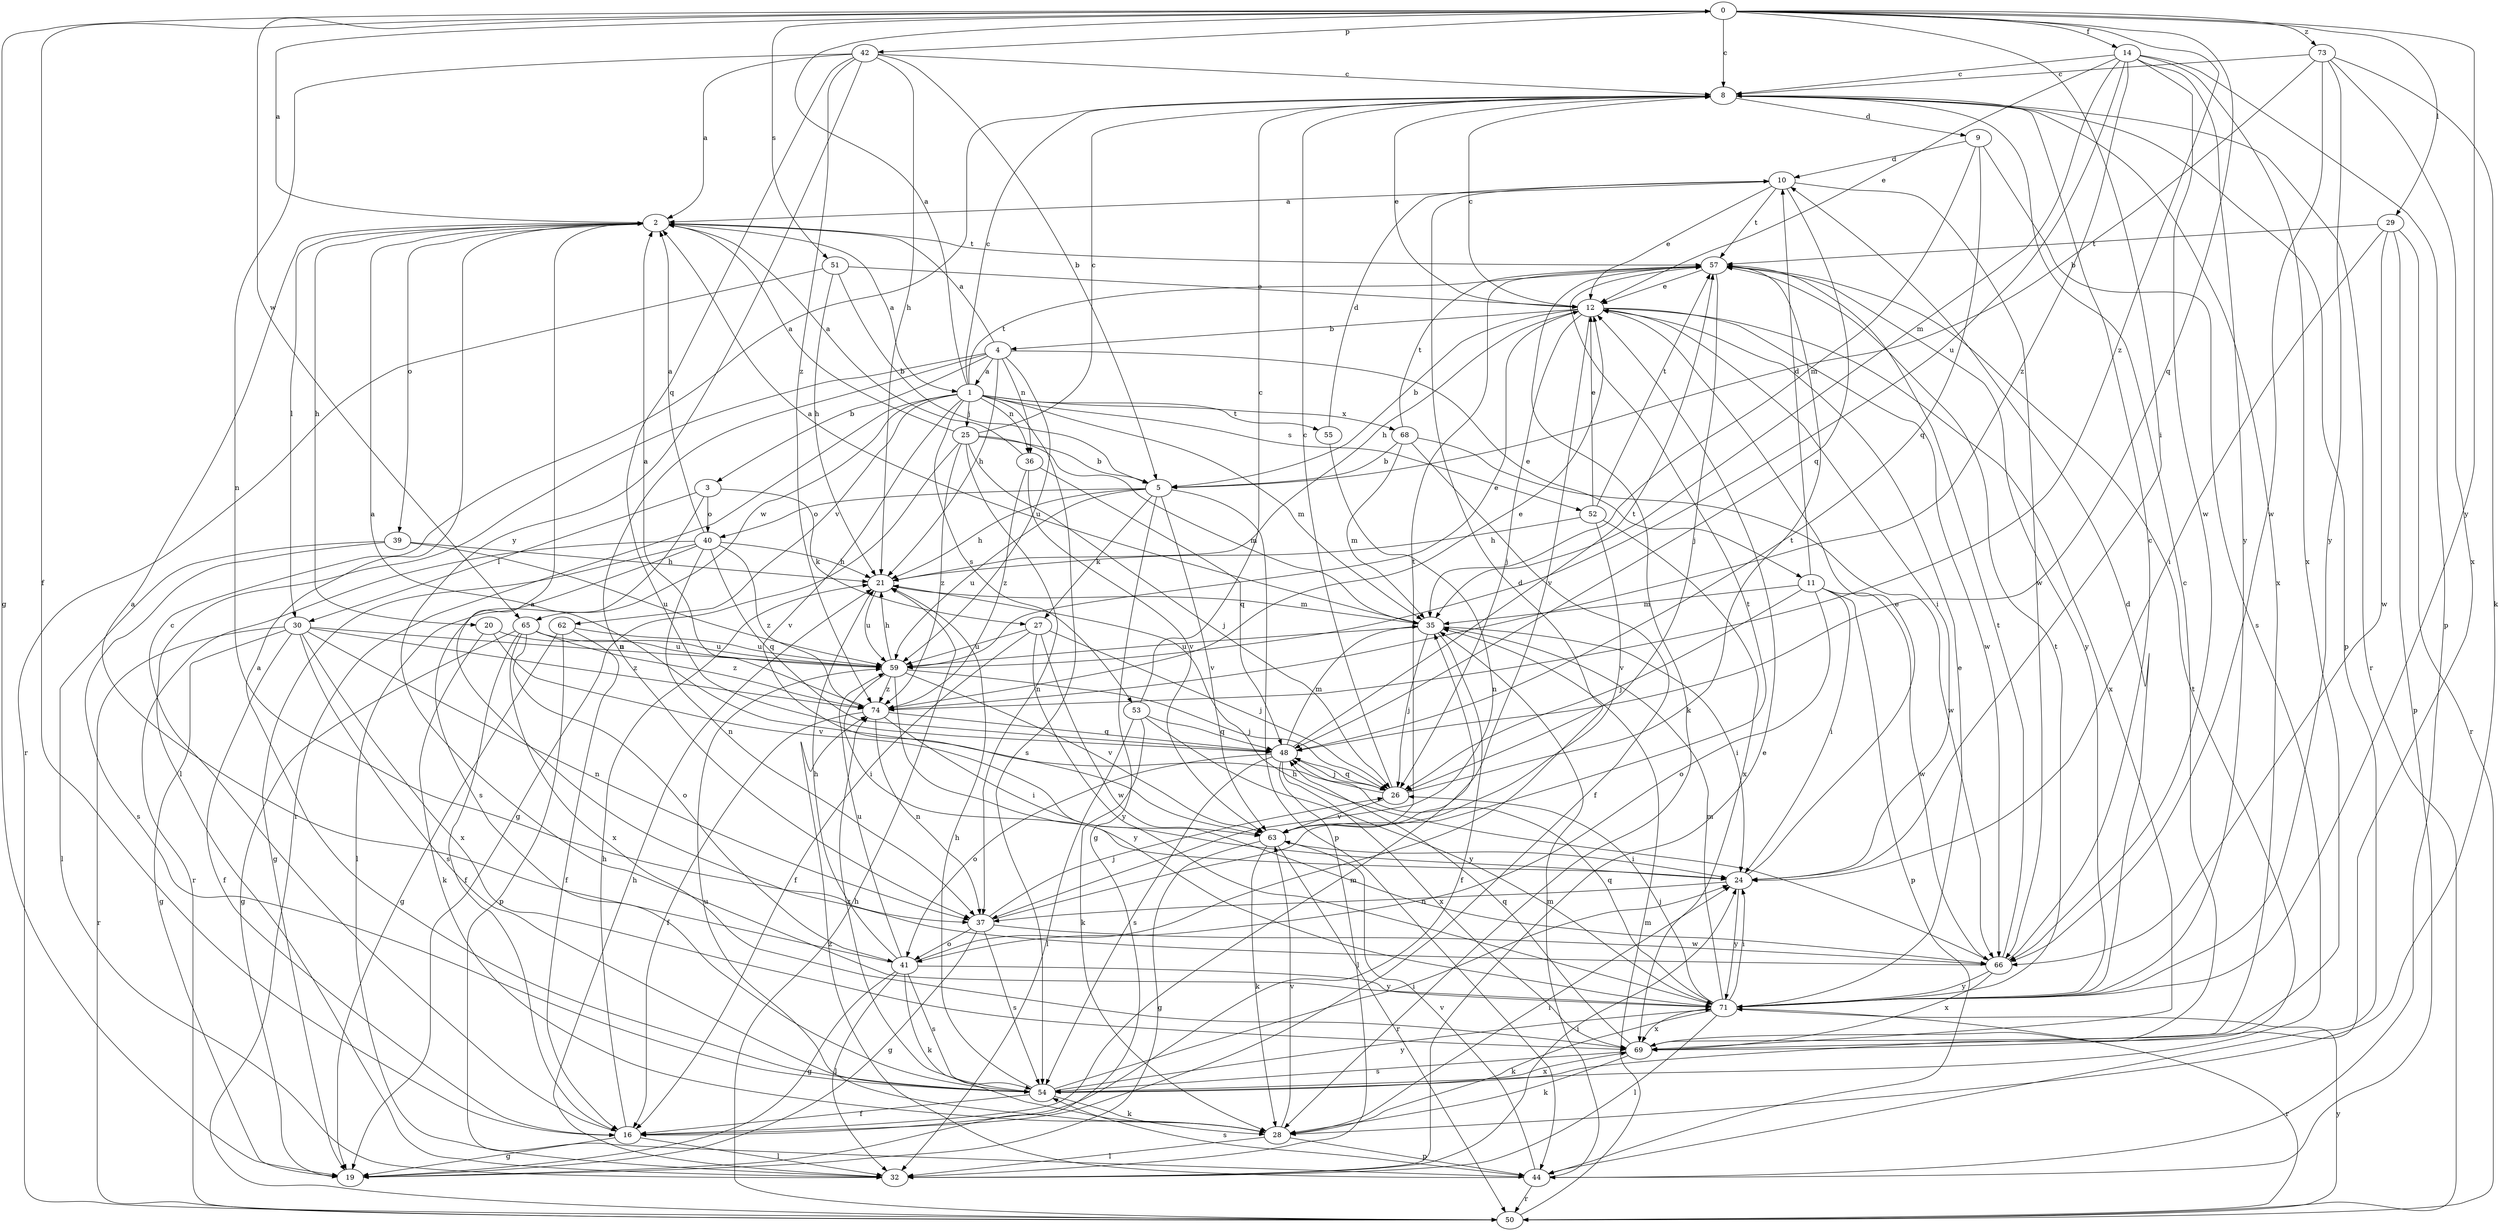 strict digraph  {
0;
1;
2;
3;
4;
5;
8;
9;
10;
11;
12;
14;
16;
19;
20;
21;
24;
25;
26;
27;
28;
29;
30;
32;
35;
36;
37;
39;
40;
41;
42;
44;
48;
50;
51;
52;
53;
54;
55;
57;
59;
62;
63;
65;
66;
68;
69;
71;
73;
74;
0 -> 8  [label=c];
0 -> 14  [label=f];
0 -> 16  [label=f];
0 -> 19  [label=g];
0 -> 24  [label=i];
0 -> 29  [label=l];
0 -> 42  [label=p];
0 -> 48  [label=q];
0 -> 51  [label=s];
0 -> 65  [label=w];
0 -> 71  [label=y];
0 -> 73  [label=z];
0 -> 74  [label=z];
1 -> 0  [label=a];
1 -> 8  [label=c];
1 -> 25  [label=j];
1 -> 35  [label=m];
1 -> 36  [label=n];
1 -> 50  [label=r];
1 -> 52  [label=s];
1 -> 53  [label=s];
1 -> 54  [label=s];
1 -> 55  [label=t];
1 -> 57  [label=t];
1 -> 62  [label=v];
1 -> 63  [label=v];
1 -> 65  [label=w];
1 -> 68  [label=x];
2 -> 0  [label=a];
2 -> 1  [label=a];
2 -> 20  [label=h];
2 -> 30  [label=l];
2 -> 39  [label=o];
2 -> 57  [label=t];
3 -> 27  [label=k];
3 -> 30  [label=l];
3 -> 40  [label=o];
3 -> 54  [label=s];
4 -> 1  [label=a];
4 -> 2  [label=a];
4 -> 3  [label=b];
4 -> 11  [label=e];
4 -> 21  [label=h];
4 -> 32  [label=l];
4 -> 36  [label=n];
4 -> 37  [label=n];
4 -> 59  [label=u];
5 -> 19  [label=g];
5 -> 21  [label=h];
5 -> 27  [label=k];
5 -> 40  [label=o];
5 -> 44  [label=p];
5 -> 59  [label=u];
5 -> 63  [label=v];
8 -> 9  [label=d];
8 -> 12  [label=e];
8 -> 44  [label=p];
8 -> 50  [label=r];
8 -> 69  [label=x];
9 -> 10  [label=d];
9 -> 35  [label=m];
9 -> 48  [label=q];
9 -> 54  [label=s];
10 -> 2  [label=a];
10 -> 12  [label=e];
10 -> 48  [label=q];
10 -> 57  [label=t];
10 -> 66  [label=w];
11 -> 10  [label=d];
11 -> 24  [label=i];
11 -> 26  [label=j];
11 -> 35  [label=m];
11 -> 41  [label=o];
11 -> 44  [label=p];
11 -> 66  [label=w];
12 -> 4  [label=b];
12 -> 5  [label=b];
12 -> 8  [label=c];
12 -> 21  [label=h];
12 -> 24  [label=i];
12 -> 26  [label=j];
12 -> 63  [label=v];
12 -> 66  [label=w];
12 -> 69  [label=x];
14 -> 8  [label=c];
14 -> 12  [label=e];
14 -> 35  [label=m];
14 -> 44  [label=p];
14 -> 59  [label=u];
14 -> 66  [label=w];
14 -> 69  [label=x];
14 -> 71  [label=y];
14 -> 74  [label=z];
16 -> 8  [label=c];
16 -> 19  [label=g];
16 -> 21  [label=h];
16 -> 32  [label=l];
16 -> 35  [label=m];
20 -> 28  [label=k];
20 -> 59  [label=u];
20 -> 63  [label=v];
21 -> 35  [label=m];
21 -> 59  [label=u];
24 -> 12  [label=e];
24 -> 37  [label=n];
24 -> 71  [label=y];
25 -> 2  [label=a];
25 -> 5  [label=b];
25 -> 8  [label=c];
25 -> 19  [label=g];
25 -> 26  [label=j];
25 -> 35  [label=m];
25 -> 37  [label=n];
25 -> 74  [label=z];
26 -> 2  [label=a];
26 -> 8  [label=c];
26 -> 48  [label=q];
26 -> 57  [label=t];
26 -> 63  [label=v];
27 -> 16  [label=f];
27 -> 26  [label=j];
27 -> 59  [label=u];
27 -> 66  [label=w];
27 -> 71  [label=y];
28 -> 24  [label=i];
28 -> 32  [label=l];
28 -> 44  [label=p];
28 -> 59  [label=u];
28 -> 63  [label=v];
29 -> 24  [label=i];
29 -> 44  [label=p];
29 -> 50  [label=r];
29 -> 57  [label=t];
29 -> 66  [label=w];
30 -> 16  [label=f];
30 -> 19  [label=g];
30 -> 37  [label=n];
30 -> 50  [label=r];
30 -> 54  [label=s];
30 -> 59  [label=u];
30 -> 69  [label=x];
30 -> 74  [label=z];
32 -> 12  [label=e];
32 -> 21  [label=h];
32 -> 24  [label=i];
35 -> 2  [label=a];
35 -> 16  [label=f];
35 -> 24  [label=i];
35 -> 26  [label=j];
35 -> 59  [label=u];
36 -> 2  [label=a];
36 -> 48  [label=q];
36 -> 63  [label=v];
36 -> 74  [label=z];
37 -> 19  [label=g];
37 -> 26  [label=j];
37 -> 41  [label=o];
37 -> 54  [label=s];
37 -> 57  [label=t];
37 -> 66  [label=w];
39 -> 21  [label=h];
39 -> 32  [label=l];
39 -> 54  [label=s];
39 -> 59  [label=u];
40 -> 2  [label=a];
40 -> 19  [label=g];
40 -> 21  [label=h];
40 -> 32  [label=l];
40 -> 37  [label=n];
40 -> 48  [label=q];
40 -> 50  [label=r];
40 -> 74  [label=z];
41 -> 2  [label=a];
41 -> 10  [label=d];
41 -> 19  [label=g];
41 -> 21  [label=h];
41 -> 28  [label=k];
41 -> 32  [label=l];
41 -> 54  [label=s];
41 -> 59  [label=u];
41 -> 71  [label=y];
42 -> 2  [label=a];
42 -> 5  [label=b];
42 -> 8  [label=c];
42 -> 21  [label=h];
42 -> 37  [label=n];
42 -> 48  [label=q];
42 -> 71  [label=y];
42 -> 74  [label=z];
44 -> 35  [label=m];
44 -> 50  [label=r];
44 -> 54  [label=s];
44 -> 63  [label=v];
44 -> 74  [label=z];
48 -> 26  [label=j];
48 -> 32  [label=l];
48 -> 35  [label=m];
48 -> 41  [label=o];
48 -> 54  [label=s];
48 -> 57  [label=t];
48 -> 69  [label=x];
50 -> 21  [label=h];
50 -> 35  [label=m];
50 -> 71  [label=y];
51 -> 5  [label=b];
51 -> 12  [label=e];
51 -> 21  [label=h];
51 -> 50  [label=r];
52 -> 12  [label=e];
52 -> 21  [label=h];
52 -> 57  [label=t];
52 -> 63  [label=v];
52 -> 69  [label=x];
53 -> 8  [label=c];
53 -> 28  [label=k];
53 -> 32  [label=l];
53 -> 48  [label=q];
53 -> 71  [label=y];
54 -> 2  [label=a];
54 -> 16  [label=f];
54 -> 21  [label=h];
54 -> 24  [label=i];
54 -> 28  [label=k];
54 -> 57  [label=t];
54 -> 69  [label=x];
54 -> 71  [label=y];
54 -> 74  [label=z];
55 -> 10  [label=d];
55 -> 37  [label=n];
57 -> 12  [label=e];
57 -> 26  [label=j];
57 -> 28  [label=k];
57 -> 71  [label=y];
59 -> 12  [label=e];
59 -> 21  [label=h];
59 -> 24  [label=i];
59 -> 26  [label=j];
59 -> 63  [label=v];
59 -> 71  [label=y];
59 -> 74  [label=z];
62 -> 16  [label=f];
62 -> 19  [label=g];
62 -> 44  [label=p];
62 -> 59  [label=u];
63 -> 19  [label=g];
63 -> 24  [label=i];
63 -> 28  [label=k];
63 -> 50  [label=r];
63 -> 57  [label=t];
65 -> 16  [label=f];
65 -> 19  [label=g];
65 -> 41  [label=o];
65 -> 59  [label=u];
65 -> 69  [label=x];
65 -> 74  [label=z];
66 -> 2  [label=a];
66 -> 8  [label=c];
66 -> 21  [label=h];
66 -> 57  [label=t];
66 -> 69  [label=x];
66 -> 71  [label=y];
68 -> 5  [label=b];
68 -> 16  [label=f];
68 -> 35  [label=m];
68 -> 57  [label=t];
68 -> 66  [label=w];
69 -> 8  [label=c];
69 -> 28  [label=k];
69 -> 48  [label=q];
69 -> 54  [label=s];
71 -> 10  [label=d];
71 -> 12  [label=e];
71 -> 24  [label=i];
71 -> 26  [label=j];
71 -> 28  [label=k];
71 -> 32  [label=l];
71 -> 35  [label=m];
71 -> 48  [label=q];
71 -> 50  [label=r];
71 -> 57  [label=t];
71 -> 69  [label=x];
73 -> 5  [label=b];
73 -> 8  [label=c];
73 -> 28  [label=k];
73 -> 66  [label=w];
73 -> 69  [label=x];
73 -> 71  [label=y];
74 -> 2  [label=a];
74 -> 12  [label=e];
74 -> 16  [label=f];
74 -> 24  [label=i];
74 -> 37  [label=n];
74 -> 48  [label=q];
}
